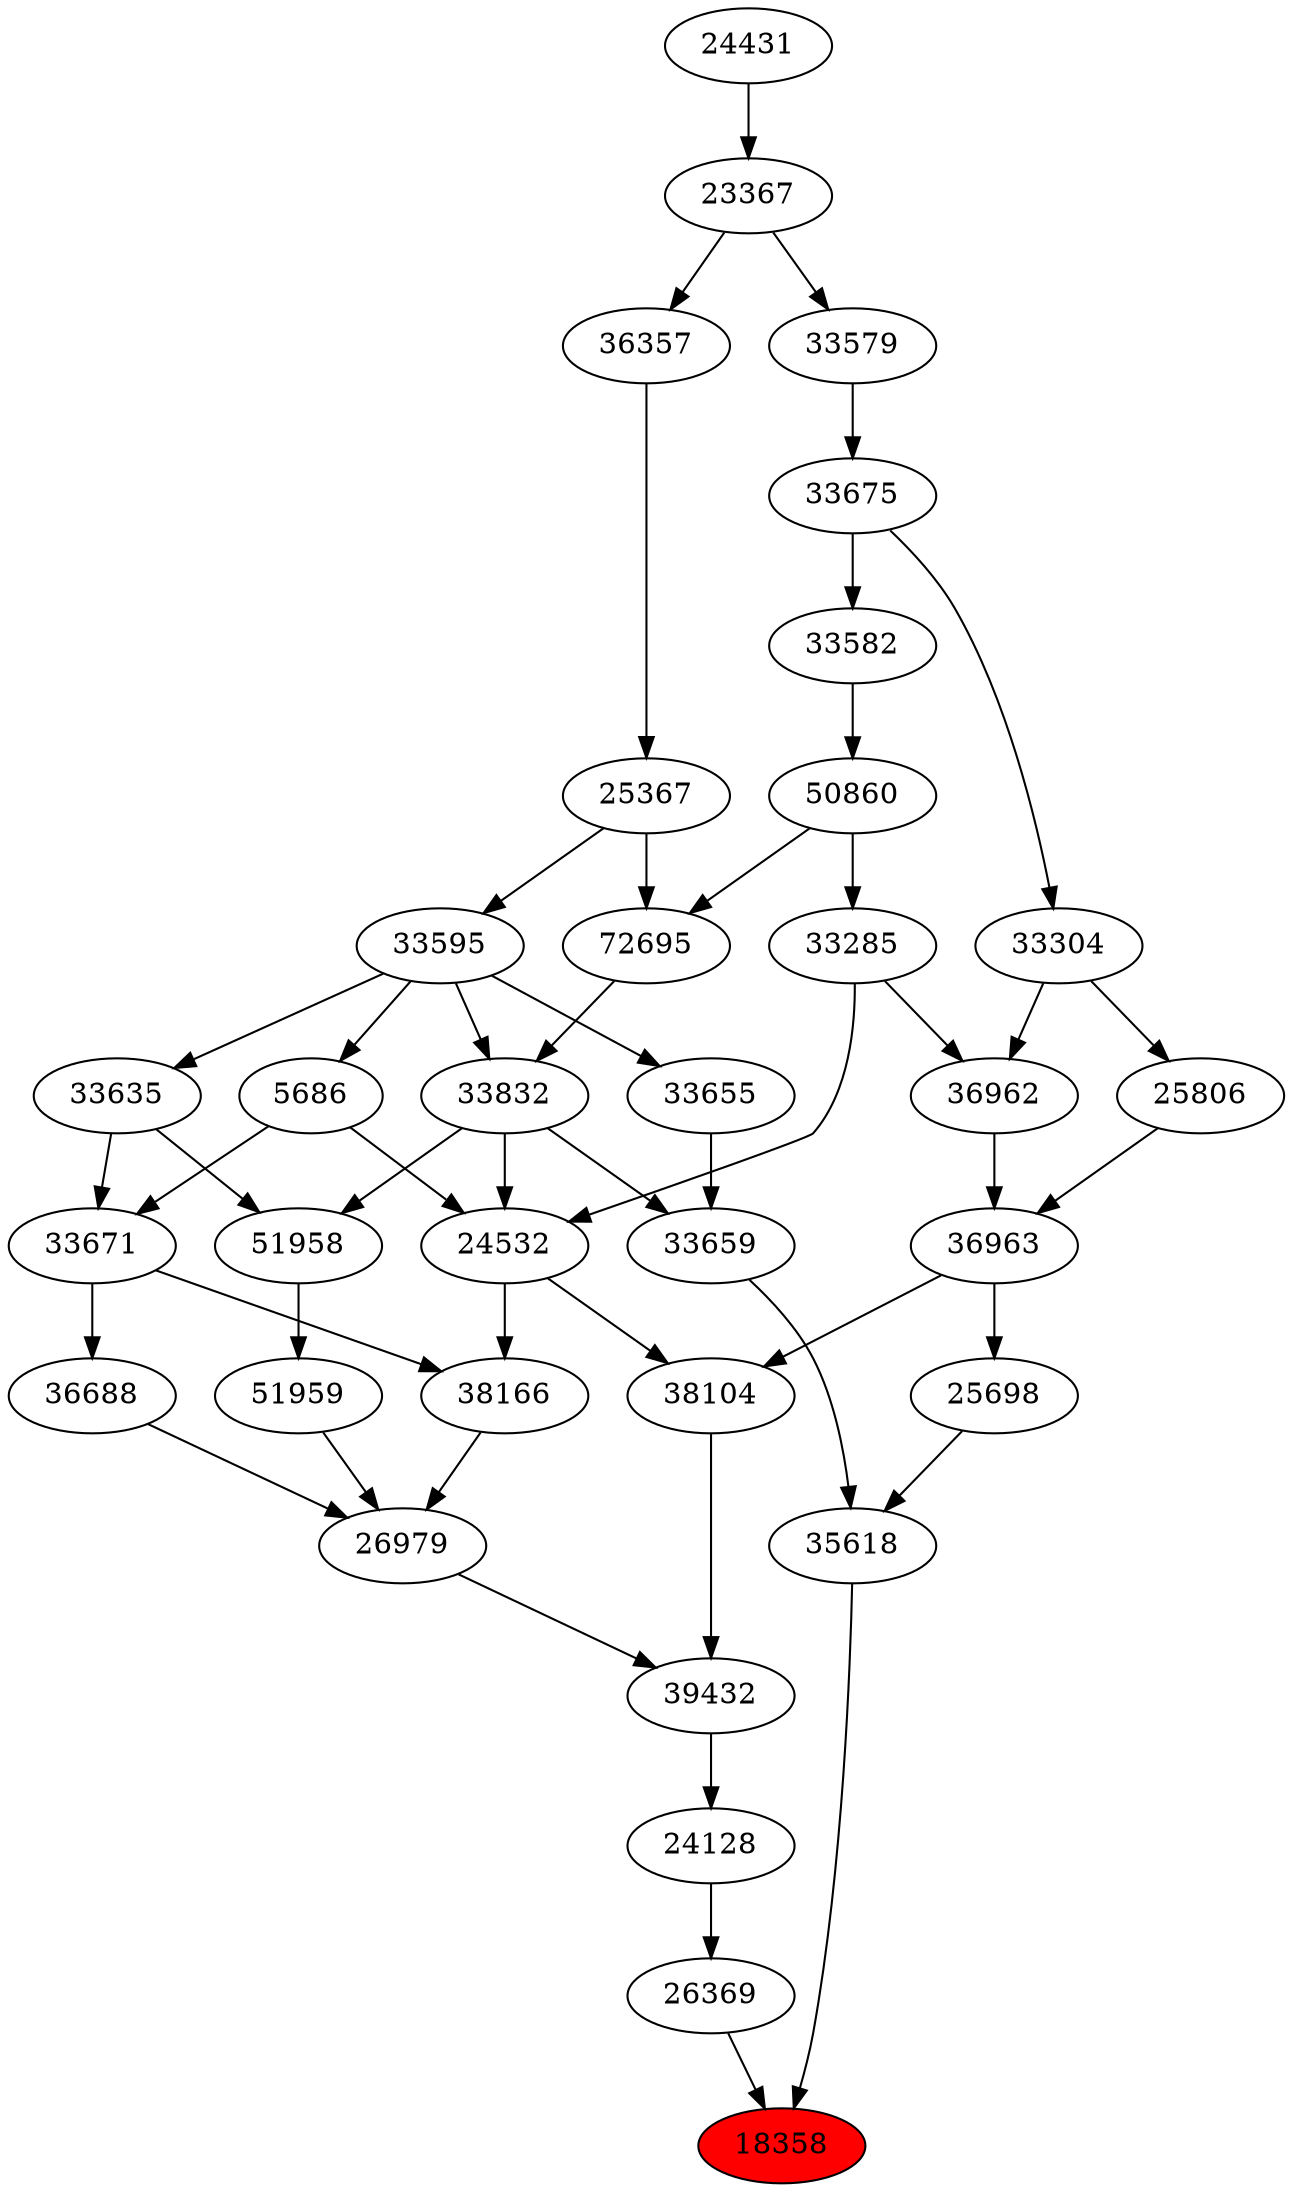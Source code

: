 strict digraph{ 
18358 [label="18358" fillcolor=red style=filled]
26369 -> 18358
35618 -> 18358
26369 [label="26369"]
24128 -> 26369
35618 [label="35618"]
25698 -> 35618
33659 -> 35618
24128 [label="24128"]
39432 -> 24128
25698 [label="25698"]
36963 -> 25698
33659 [label="33659"]
33655 -> 33659
33832 -> 33659
39432 [label="39432"]
26979 -> 39432
38104 -> 39432
36963 [label="36963"]
36962 -> 36963
25806 -> 36963
33655 [label="33655"]
33595 -> 33655
33832 [label="33832"]
72695 -> 33832
33595 -> 33832
26979 [label="26979"]
36688 -> 26979
38166 -> 26979
51959 -> 26979
38104 [label="38104"]
24532 -> 38104
36963 -> 38104
36962 [label="36962"]
33285 -> 36962
33304 -> 36962
25806 [label="25806"]
33304 -> 25806
33595 [label="33595"]
25367 -> 33595
72695 [label="72695"]
50860 -> 72695
25367 -> 72695
36688 [label="36688"]
33671 -> 36688
38166 [label="38166"]
24532 -> 38166
33671 -> 38166
51959 [label="51959"]
51958 -> 51959
24532 [label="24532"]
33285 -> 24532
5686 -> 24532
33832 -> 24532
33285 [label="33285"]
50860 -> 33285
33304 [label="33304"]
33675 -> 33304
25367 [label="25367"]
36357 -> 25367
50860 [label="50860"]
33582 -> 50860
33671 [label="33671"]
5686 -> 33671
33635 -> 33671
51958 [label="51958"]
33832 -> 51958
33635 -> 51958
5686 [label="5686"]
33595 -> 5686
33675 [label="33675"]
33579 -> 33675
36357 [label="36357"]
23367 -> 36357
33582 [label="33582"]
33675 -> 33582
33635 [label="33635"]
33595 -> 33635
33579 [label="33579"]
23367 -> 33579
23367 [label="23367"]
24431 -> 23367
24431 [label="24431"]
}